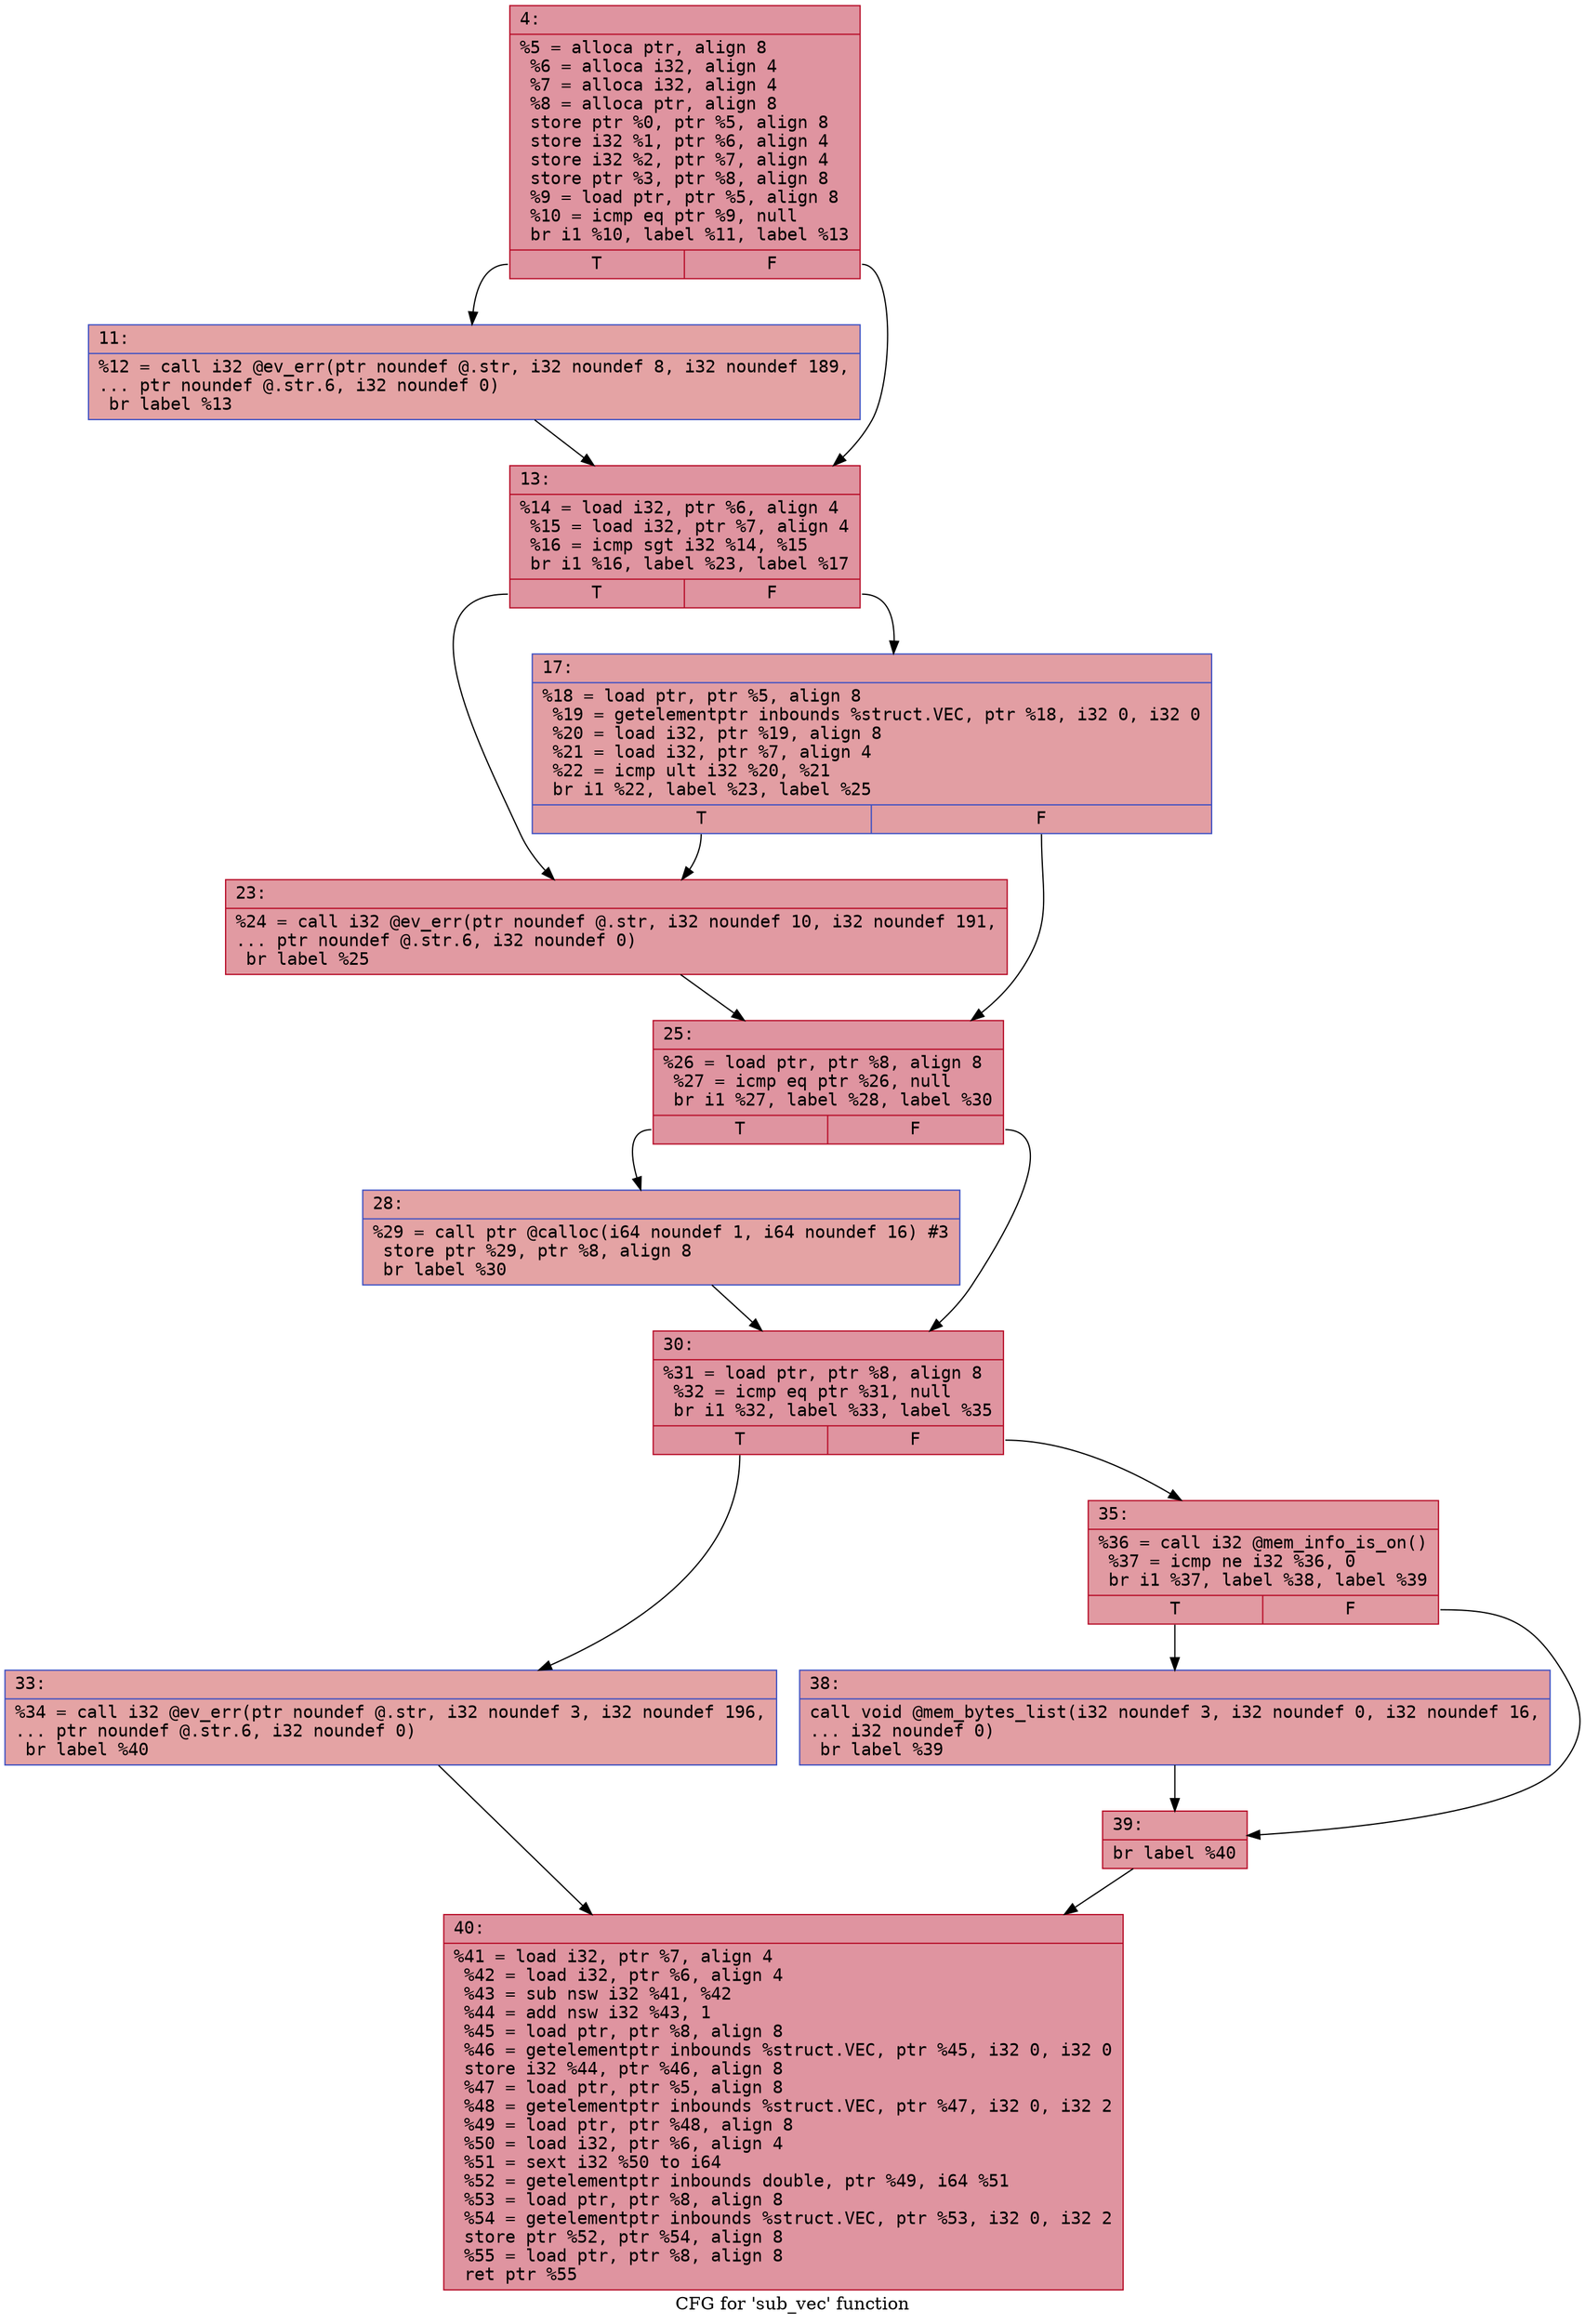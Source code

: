 digraph "CFG for 'sub_vec' function" {
	label="CFG for 'sub_vec' function";

	Node0x600002da7020 [shape=record,color="#b70d28ff", style=filled, fillcolor="#b70d2870" fontname="Courier",label="{4:\l|  %5 = alloca ptr, align 8\l  %6 = alloca i32, align 4\l  %7 = alloca i32, align 4\l  %8 = alloca ptr, align 8\l  store ptr %0, ptr %5, align 8\l  store i32 %1, ptr %6, align 4\l  store i32 %2, ptr %7, align 4\l  store ptr %3, ptr %8, align 8\l  %9 = load ptr, ptr %5, align 8\l  %10 = icmp eq ptr %9, null\l  br i1 %10, label %11, label %13\l|{<s0>T|<s1>F}}"];
	Node0x600002da7020:s0 -> Node0x600002da7070[tooltip="4 -> 11\nProbability 37.50%" ];
	Node0x600002da7020:s1 -> Node0x600002da70c0[tooltip="4 -> 13\nProbability 62.50%" ];
	Node0x600002da7070 [shape=record,color="#3d50c3ff", style=filled, fillcolor="#c32e3170" fontname="Courier",label="{11:\l|  %12 = call i32 @ev_err(ptr noundef @.str, i32 noundef 8, i32 noundef 189,\l... ptr noundef @.str.6, i32 noundef 0)\l  br label %13\l}"];
	Node0x600002da7070 -> Node0x600002da70c0[tooltip="11 -> 13\nProbability 100.00%" ];
	Node0x600002da70c0 [shape=record,color="#b70d28ff", style=filled, fillcolor="#b70d2870" fontname="Courier",label="{13:\l|  %14 = load i32, ptr %6, align 4\l  %15 = load i32, ptr %7, align 4\l  %16 = icmp sgt i32 %14, %15\l  br i1 %16, label %23, label %17\l|{<s0>T|<s1>F}}"];
	Node0x600002da70c0:s0 -> Node0x600002da7160[tooltip="13 -> 23\nProbability 50.00%" ];
	Node0x600002da70c0:s1 -> Node0x600002da7110[tooltip="13 -> 17\nProbability 50.00%" ];
	Node0x600002da7110 [shape=record,color="#3d50c3ff", style=filled, fillcolor="#be242e70" fontname="Courier",label="{17:\l|  %18 = load ptr, ptr %5, align 8\l  %19 = getelementptr inbounds %struct.VEC, ptr %18, i32 0, i32 0\l  %20 = load i32, ptr %19, align 8\l  %21 = load i32, ptr %7, align 4\l  %22 = icmp ult i32 %20, %21\l  br i1 %22, label %23, label %25\l|{<s0>T|<s1>F}}"];
	Node0x600002da7110:s0 -> Node0x600002da7160[tooltip="17 -> 23\nProbability 50.00%" ];
	Node0x600002da7110:s1 -> Node0x600002da71b0[tooltip="17 -> 25\nProbability 50.00%" ];
	Node0x600002da7160 [shape=record,color="#b70d28ff", style=filled, fillcolor="#bb1b2c70" fontname="Courier",label="{23:\l|  %24 = call i32 @ev_err(ptr noundef @.str, i32 noundef 10, i32 noundef 191,\l... ptr noundef @.str.6, i32 noundef 0)\l  br label %25\l}"];
	Node0x600002da7160 -> Node0x600002da71b0[tooltip="23 -> 25\nProbability 100.00%" ];
	Node0x600002da71b0 [shape=record,color="#b70d28ff", style=filled, fillcolor="#b70d2870" fontname="Courier",label="{25:\l|  %26 = load ptr, ptr %8, align 8\l  %27 = icmp eq ptr %26, null\l  br i1 %27, label %28, label %30\l|{<s0>T|<s1>F}}"];
	Node0x600002da71b0:s0 -> Node0x600002da7200[tooltip="25 -> 28\nProbability 37.50%" ];
	Node0x600002da71b0:s1 -> Node0x600002da7250[tooltip="25 -> 30\nProbability 62.50%" ];
	Node0x600002da7200 [shape=record,color="#3d50c3ff", style=filled, fillcolor="#c32e3170" fontname="Courier",label="{28:\l|  %29 = call ptr @calloc(i64 noundef 1, i64 noundef 16) #3\l  store ptr %29, ptr %8, align 8\l  br label %30\l}"];
	Node0x600002da7200 -> Node0x600002da7250[tooltip="28 -> 30\nProbability 100.00%" ];
	Node0x600002da7250 [shape=record,color="#b70d28ff", style=filled, fillcolor="#b70d2870" fontname="Courier",label="{30:\l|  %31 = load ptr, ptr %8, align 8\l  %32 = icmp eq ptr %31, null\l  br i1 %32, label %33, label %35\l|{<s0>T|<s1>F}}"];
	Node0x600002da7250:s0 -> Node0x600002da72a0[tooltip="30 -> 33\nProbability 37.50%" ];
	Node0x600002da7250:s1 -> Node0x600002da72f0[tooltip="30 -> 35\nProbability 62.50%" ];
	Node0x600002da72a0 [shape=record,color="#3d50c3ff", style=filled, fillcolor="#c32e3170" fontname="Courier",label="{33:\l|  %34 = call i32 @ev_err(ptr noundef @.str, i32 noundef 3, i32 noundef 196,\l... ptr noundef @.str.6, i32 noundef 0)\l  br label %40\l}"];
	Node0x600002da72a0 -> Node0x600002da73e0[tooltip="33 -> 40\nProbability 100.00%" ];
	Node0x600002da72f0 [shape=record,color="#b70d28ff", style=filled, fillcolor="#bb1b2c70" fontname="Courier",label="{35:\l|  %36 = call i32 @mem_info_is_on()\l  %37 = icmp ne i32 %36, 0\l  br i1 %37, label %38, label %39\l|{<s0>T|<s1>F}}"];
	Node0x600002da72f0:s0 -> Node0x600002da7340[tooltip="35 -> 38\nProbability 62.50%" ];
	Node0x600002da72f0:s1 -> Node0x600002da7390[tooltip="35 -> 39\nProbability 37.50%" ];
	Node0x600002da7340 [shape=record,color="#3d50c3ff", style=filled, fillcolor="#be242e70" fontname="Courier",label="{38:\l|  call void @mem_bytes_list(i32 noundef 3, i32 noundef 0, i32 noundef 16,\l... i32 noundef 0)\l  br label %39\l}"];
	Node0x600002da7340 -> Node0x600002da7390[tooltip="38 -> 39\nProbability 100.00%" ];
	Node0x600002da7390 [shape=record,color="#b70d28ff", style=filled, fillcolor="#bb1b2c70" fontname="Courier",label="{39:\l|  br label %40\l}"];
	Node0x600002da7390 -> Node0x600002da73e0[tooltip="39 -> 40\nProbability 100.00%" ];
	Node0x600002da73e0 [shape=record,color="#b70d28ff", style=filled, fillcolor="#b70d2870" fontname="Courier",label="{40:\l|  %41 = load i32, ptr %7, align 4\l  %42 = load i32, ptr %6, align 4\l  %43 = sub nsw i32 %41, %42\l  %44 = add nsw i32 %43, 1\l  %45 = load ptr, ptr %8, align 8\l  %46 = getelementptr inbounds %struct.VEC, ptr %45, i32 0, i32 0\l  store i32 %44, ptr %46, align 8\l  %47 = load ptr, ptr %5, align 8\l  %48 = getelementptr inbounds %struct.VEC, ptr %47, i32 0, i32 2\l  %49 = load ptr, ptr %48, align 8\l  %50 = load i32, ptr %6, align 4\l  %51 = sext i32 %50 to i64\l  %52 = getelementptr inbounds double, ptr %49, i64 %51\l  %53 = load ptr, ptr %8, align 8\l  %54 = getelementptr inbounds %struct.VEC, ptr %53, i32 0, i32 2\l  store ptr %52, ptr %54, align 8\l  %55 = load ptr, ptr %8, align 8\l  ret ptr %55\l}"];
}
